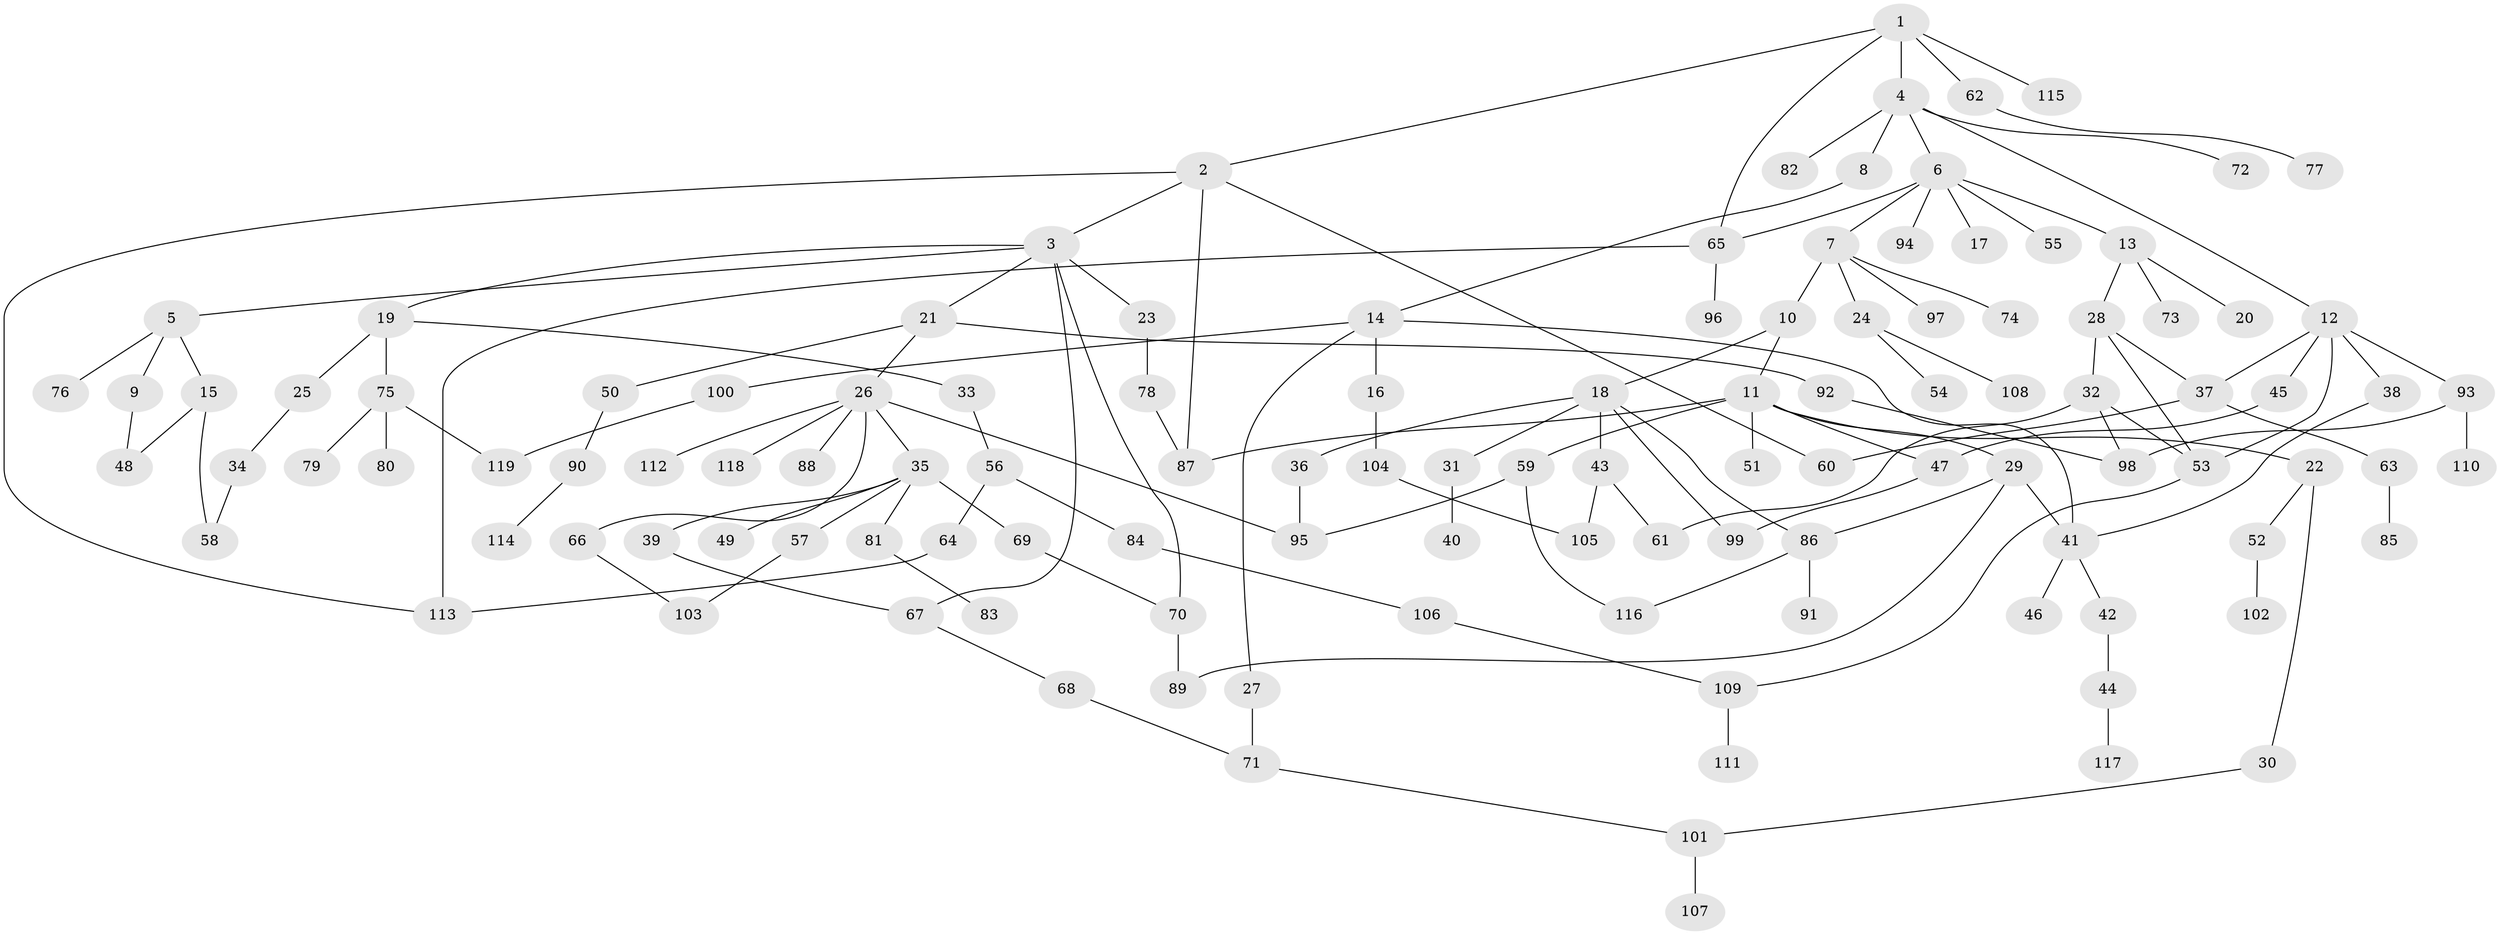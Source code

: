 // Generated by graph-tools (version 1.1) at 2025/01/03/09/25 03:01:12]
// undirected, 119 vertices, 149 edges
graph export_dot {
graph [start="1"]
  node [color=gray90,style=filled];
  1;
  2;
  3;
  4;
  5;
  6;
  7;
  8;
  9;
  10;
  11;
  12;
  13;
  14;
  15;
  16;
  17;
  18;
  19;
  20;
  21;
  22;
  23;
  24;
  25;
  26;
  27;
  28;
  29;
  30;
  31;
  32;
  33;
  34;
  35;
  36;
  37;
  38;
  39;
  40;
  41;
  42;
  43;
  44;
  45;
  46;
  47;
  48;
  49;
  50;
  51;
  52;
  53;
  54;
  55;
  56;
  57;
  58;
  59;
  60;
  61;
  62;
  63;
  64;
  65;
  66;
  67;
  68;
  69;
  70;
  71;
  72;
  73;
  74;
  75;
  76;
  77;
  78;
  79;
  80;
  81;
  82;
  83;
  84;
  85;
  86;
  87;
  88;
  89;
  90;
  91;
  92;
  93;
  94;
  95;
  96;
  97;
  98;
  99;
  100;
  101;
  102;
  103;
  104;
  105;
  106;
  107;
  108;
  109;
  110;
  111;
  112;
  113;
  114;
  115;
  116;
  117;
  118;
  119;
  1 -- 2;
  1 -- 4;
  1 -- 62;
  1 -- 115;
  1 -- 65;
  2 -- 3;
  2 -- 87;
  2 -- 113;
  2 -- 60;
  3 -- 5;
  3 -- 19;
  3 -- 21;
  3 -- 23;
  3 -- 67;
  3 -- 70;
  4 -- 6;
  4 -- 8;
  4 -- 12;
  4 -- 72;
  4 -- 82;
  5 -- 9;
  5 -- 15;
  5 -- 76;
  6 -- 7;
  6 -- 13;
  6 -- 17;
  6 -- 55;
  6 -- 65;
  6 -- 94;
  7 -- 10;
  7 -- 24;
  7 -- 74;
  7 -- 97;
  8 -- 14;
  9 -- 48;
  10 -- 11;
  10 -- 18;
  11 -- 22;
  11 -- 29;
  11 -- 47;
  11 -- 51;
  11 -- 59;
  11 -- 87;
  12 -- 37;
  12 -- 38;
  12 -- 45;
  12 -- 93;
  12 -- 53;
  13 -- 20;
  13 -- 28;
  13 -- 73;
  14 -- 16;
  14 -- 27;
  14 -- 100;
  14 -- 41;
  15 -- 58;
  15 -- 48;
  16 -- 104;
  18 -- 31;
  18 -- 36;
  18 -- 43;
  18 -- 86;
  18 -- 99;
  19 -- 25;
  19 -- 33;
  19 -- 75;
  21 -- 26;
  21 -- 50;
  21 -- 92;
  22 -- 30;
  22 -- 52;
  23 -- 78;
  24 -- 54;
  24 -- 108;
  25 -- 34;
  26 -- 35;
  26 -- 66;
  26 -- 88;
  26 -- 95;
  26 -- 112;
  26 -- 118;
  27 -- 71;
  28 -- 32;
  28 -- 37;
  28 -- 53;
  29 -- 89;
  29 -- 41;
  29 -- 86;
  30 -- 101;
  31 -- 40;
  32 -- 53;
  32 -- 61;
  32 -- 98;
  33 -- 56;
  34 -- 58;
  35 -- 39;
  35 -- 49;
  35 -- 57;
  35 -- 69;
  35 -- 81;
  36 -- 95;
  37 -- 60;
  37 -- 63;
  38 -- 41;
  39 -- 67;
  41 -- 42;
  41 -- 46;
  42 -- 44;
  43 -- 61;
  43 -- 105;
  44 -- 117;
  45 -- 47;
  47 -- 99;
  50 -- 90;
  52 -- 102;
  53 -- 109;
  56 -- 64;
  56 -- 84;
  57 -- 103;
  59 -- 95;
  59 -- 116;
  62 -- 77;
  63 -- 85;
  64 -- 113;
  65 -- 96;
  65 -- 113;
  66 -- 103;
  67 -- 68;
  68 -- 71;
  69 -- 70;
  70 -- 89;
  71 -- 101;
  75 -- 79;
  75 -- 80;
  75 -- 119;
  78 -- 87;
  81 -- 83;
  84 -- 106;
  86 -- 91;
  86 -- 116;
  90 -- 114;
  92 -- 98;
  93 -- 110;
  93 -- 98;
  100 -- 119;
  101 -- 107;
  104 -- 105;
  106 -- 109;
  109 -- 111;
}
